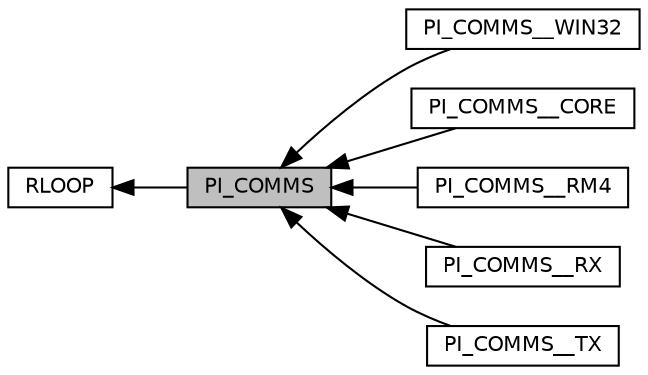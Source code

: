 digraph "PI_COMMS"
{
  edge [fontname="Helvetica",fontsize="10",labelfontname="Helvetica",labelfontsize="10"];
  node [fontname="Helvetica",fontsize="10",shape=record];
  rankdir=LR;
  Node6 [label="PI_COMMS__WIN32",height=0.2,width=0.4,color="black", fillcolor="white", style="filled",URL="$group___p_i___c_o_m_m_s_____w_i_n32.html"];
  Node2 [label="PI_COMMS__CORE",height=0.2,width=0.4,color="black", fillcolor="white", style="filled",URL="$group___p_i___c_o_m_m_s_____c_o_r_e.html"];
  Node3 [label="PI_COMMS__RM4",height=0.2,width=0.4,color="black", fillcolor="white", style="filled",URL="$group___p_i___c_o_m_m_s_____r_m4.html"];
  Node4 [label="PI_COMMS__RX",height=0.2,width=0.4,color="black", fillcolor="white", style="filled",URL="$group___p_i___c_o_m_m_s_____r_x.html"];
  Node0 [label="PI_COMMS",height=0.2,width=0.4,color="black", fillcolor="grey75", style="filled", fontcolor="black"];
  Node5 [label="PI_COMMS__TX",height=0.2,width=0.4,color="black", fillcolor="white", style="filled",URL="$group___p_i___c_o_m_m_s_____t_x.html"];
  Node1 [label="RLOOP",height=0.2,width=0.4,color="black", fillcolor="white", style="filled",URL="$group___r_l_o_o_p.html"];
  Node1->Node0 [shape=plaintext, dir="back", style="solid"];
  Node0->Node2 [shape=plaintext, dir="back", style="solid"];
  Node0->Node3 [shape=plaintext, dir="back", style="solid"];
  Node0->Node4 [shape=plaintext, dir="back", style="solid"];
  Node0->Node5 [shape=plaintext, dir="back", style="solid"];
  Node0->Node6 [shape=plaintext, dir="back", style="solid"];
}
